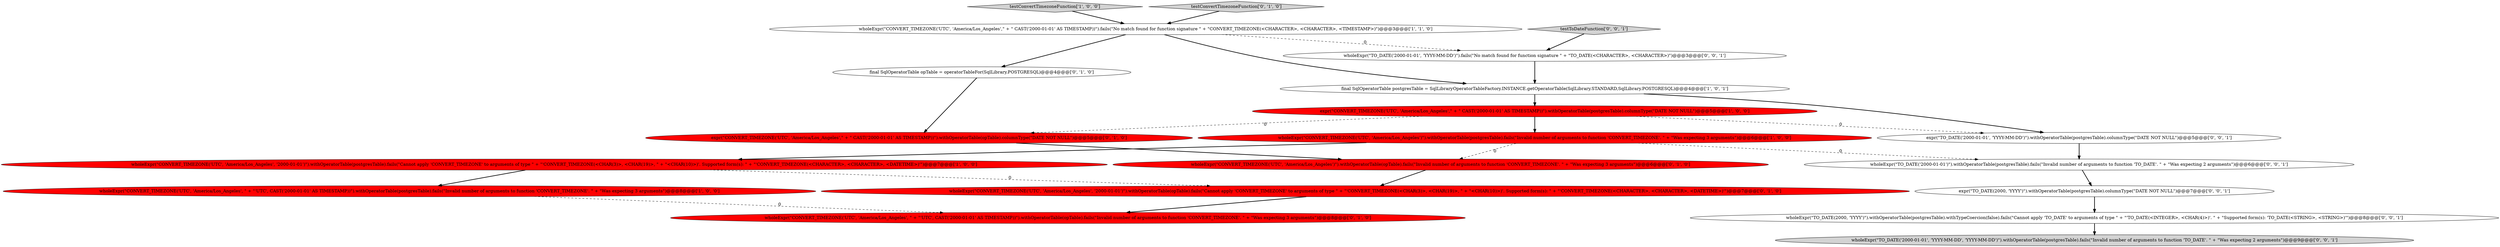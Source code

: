 digraph {
4 [style = filled, label = "expr(\"CONVERT_TIMEZONE('UTC', 'America/Los_Angeles',\" + \" CAST('2000-01-01' AS TIMESTAMP))\").withOperatorTable(postgresTable).columnType(\"DATE NOT NULL\")@@@5@@@['1', '0', '0']", fillcolor = red, shape = ellipse image = "AAA1AAABBB1BBB"];
18 [style = filled, label = "wholeExpr(\"TO_DATE(2000, 'YYYY')\").withOperatorTable(postgresTable).withTypeCoercion(false).fails(\"Cannot apply 'TO_DATE' to arguments of type \" + \"'TO_DATE\(<INTEGER>, <CHAR\(4\)>\)'\. \" + \"Supported form\(s\): 'TO_DATE\(<STRING>, <STRING>\)'\")@@@8@@@['0', '0', '1']", fillcolor = white, shape = ellipse image = "AAA0AAABBB3BBB"];
5 [style = filled, label = "wholeExpr(\"CONVERT_TIMEZONE('UTC', 'America/Los_Angeles',\" + \" CAST('2000-01-01' AS TIMESTAMP))\").fails(\"No match found for function signature \" + \"CONVERT_TIMEZONE\(<CHARACTER>, <CHARACTER>, <TIMESTAMP>\)\")@@@3@@@['1', '1', '0']", fillcolor = white, shape = ellipse image = "AAA0AAABBB1BBB"];
10 [style = filled, label = "wholeExpr(\"CONVERT_TIMEZONE('UTC', 'America/Los_Angeles', \" + \"'UTC', CAST('2000-01-01' AS TIMESTAMP))\").withOperatorTable(opTable).fails(\"Invalid number of arguments to function 'CONVERT_TIMEZONE'. \" + \"Was expecting 3 arguments\")@@@8@@@['0', '1', '0']", fillcolor = red, shape = ellipse image = "AAA1AAABBB2BBB"];
19 [style = filled, label = "wholeExpr(\"TO_DATE('2000-01-01', 'YYYY-MM-DD')\").fails(\"No match found for function signature \" + \"TO_DATE\(<CHARACTER>, <CHARACTER>\)\")@@@3@@@['0', '0', '1']", fillcolor = white, shape = ellipse image = "AAA0AAABBB3BBB"];
7 [style = filled, label = "expr(\"CONVERT_TIMEZONE('UTC', 'America/Los_Angeles',\" + \" CAST('2000-01-01' AS TIMESTAMP))\").withOperatorTable(opTable).columnType(\"DATE NOT NULL\")@@@5@@@['0', '1', '0']", fillcolor = red, shape = ellipse image = "AAA1AAABBB2BBB"];
0 [style = filled, label = "testConvertTimezoneFunction['1', '0', '0']", fillcolor = lightgray, shape = diamond image = "AAA0AAABBB1BBB"];
17 [style = filled, label = "wholeExpr(\"TO_DATE('2000-01-01')\").withOperatorTable(postgresTable).fails(\"Invalid number of arguments to function 'TO_DATE'. \" + \"Was expecting 2 arguments\")@@@6@@@['0', '0', '1']", fillcolor = white, shape = ellipse image = "AAA0AAABBB3BBB"];
6 [style = filled, label = "wholeExpr(\"CONVERT_TIMEZONE('UTC', 'America/Los_Angeles', '2000-01-01')\").withOperatorTable(postgresTable).fails(\"Cannot apply 'CONVERT_TIMEZONE' to arguments of type \" + \"'CONVERT_TIMEZONE\(<CHAR\(3\)>, <CHAR\(19\)>, \" + \"<CHAR\(10\)>\)'\. Supported form\(s\): \" + \"'CONVERT_TIMEZONE\(<CHARACTER>, <CHARACTER>, <DATETIME>\)'\")@@@7@@@['1', '0', '0']", fillcolor = red, shape = ellipse image = "AAA1AAABBB1BBB"];
13 [style = filled, label = "expr(\"TO_DATE(2000, 'YYYY')\").withOperatorTable(postgresTable).columnType(\"DATE NOT NULL\")@@@7@@@['0', '0', '1']", fillcolor = white, shape = ellipse image = "AAA0AAABBB3BBB"];
8 [style = filled, label = "wholeExpr(\"CONVERT_TIMEZONE('UTC', 'America/Los_Angeles', '2000-01-01')\").withOperatorTable(opTable).fails(\"Cannot apply 'CONVERT_TIMEZONE' to arguments of type \" + \"'CONVERT_TIMEZONE\(<CHAR\(3\)>, <CHAR\(19\)>, \" + \"<CHAR\(10\)>\)'\. Supported form\(s\): \" + \"'CONVERT_TIMEZONE\(<CHARACTER>, <CHARACTER>, <DATETIME>\)'\")@@@7@@@['0', '1', '0']", fillcolor = red, shape = ellipse image = "AAA1AAABBB2BBB"];
2 [style = filled, label = "wholeExpr(\"CONVERT_TIMEZONE('UTC', 'America/Los_Angeles')\").withOperatorTable(postgresTable).fails(\"Invalid number of arguments to function 'CONVERT_TIMEZONE'. \" + \"Was expecting 3 arguments\")@@@6@@@['1', '0', '0']", fillcolor = red, shape = ellipse image = "AAA1AAABBB1BBB"];
14 [style = filled, label = "expr(\"TO_DATE('2000-01-01', 'YYYY-MM-DD')\").withOperatorTable(postgresTable).columnType(\"DATE NOT NULL\")@@@5@@@['0', '0', '1']", fillcolor = white, shape = ellipse image = "AAA0AAABBB3BBB"];
9 [style = filled, label = "wholeExpr(\"CONVERT_TIMEZONE('UTC', 'America/Los_Angeles')\").withOperatorTable(opTable).fails(\"Invalid number of arguments to function 'CONVERT_TIMEZONE'. \" + \"Was expecting 3 arguments\")@@@6@@@['0', '1', '0']", fillcolor = red, shape = ellipse image = "AAA1AAABBB2BBB"];
11 [style = filled, label = "final SqlOperatorTable opTable = operatorTableFor(SqlLibrary.POSTGRESQL)@@@4@@@['0', '1', '0']", fillcolor = white, shape = ellipse image = "AAA0AAABBB2BBB"];
16 [style = filled, label = "testToDateFunction['0', '0', '1']", fillcolor = lightgray, shape = diamond image = "AAA0AAABBB3BBB"];
3 [style = filled, label = "wholeExpr(\"CONVERT_TIMEZONE('UTC', 'America/Los_Angeles', \" + \"'UTC', CAST('2000-01-01' AS TIMESTAMP))\").withOperatorTable(postgresTable).fails(\"Invalid number of arguments to function 'CONVERT_TIMEZONE'. \" + \"Was expecting 3 arguments\")@@@8@@@['1', '0', '0']", fillcolor = red, shape = ellipse image = "AAA1AAABBB1BBB"];
12 [style = filled, label = "testConvertTimezoneFunction['0', '1', '0']", fillcolor = lightgray, shape = diamond image = "AAA0AAABBB2BBB"];
1 [style = filled, label = "final SqlOperatorTable postgresTable = SqlLibraryOperatorTableFactory.INSTANCE.getOperatorTable(SqlLibrary.STANDARD,SqlLibrary.POSTGRESQL)@@@4@@@['1', '0', '1']", fillcolor = white, shape = ellipse image = "AAA0AAABBB1BBB"];
15 [style = filled, label = "wholeExpr(\"TO_DATE('2000-01-01', 'YYYY-MM-DD', 'YYYY-MM-DD')\").withOperatorTable(postgresTable).fails(\"Invalid number of arguments to function 'TO_DATE'. \" + \"Was expecting 2 arguments\")@@@9@@@['0', '0', '1']", fillcolor = lightgray, shape = ellipse image = "AAA0AAABBB3BBB"];
6->3 [style = bold, label=""];
8->10 [style = bold, label=""];
1->4 [style = bold, label=""];
6->8 [style = dashed, label="0"];
12->5 [style = bold, label=""];
2->6 [style = bold, label=""];
18->15 [style = bold, label=""];
14->17 [style = bold, label=""];
4->2 [style = bold, label=""];
16->19 [style = bold, label=""];
9->8 [style = bold, label=""];
2->17 [style = dashed, label="0"];
7->9 [style = bold, label=""];
5->1 [style = bold, label=""];
19->1 [style = bold, label=""];
2->9 [style = dashed, label="0"];
4->7 [style = dashed, label="0"];
1->14 [style = bold, label=""];
5->11 [style = bold, label=""];
17->13 [style = bold, label=""];
3->10 [style = dashed, label="0"];
4->14 [style = dashed, label="0"];
5->19 [style = dashed, label="0"];
11->7 [style = bold, label=""];
13->18 [style = bold, label=""];
0->5 [style = bold, label=""];
}
